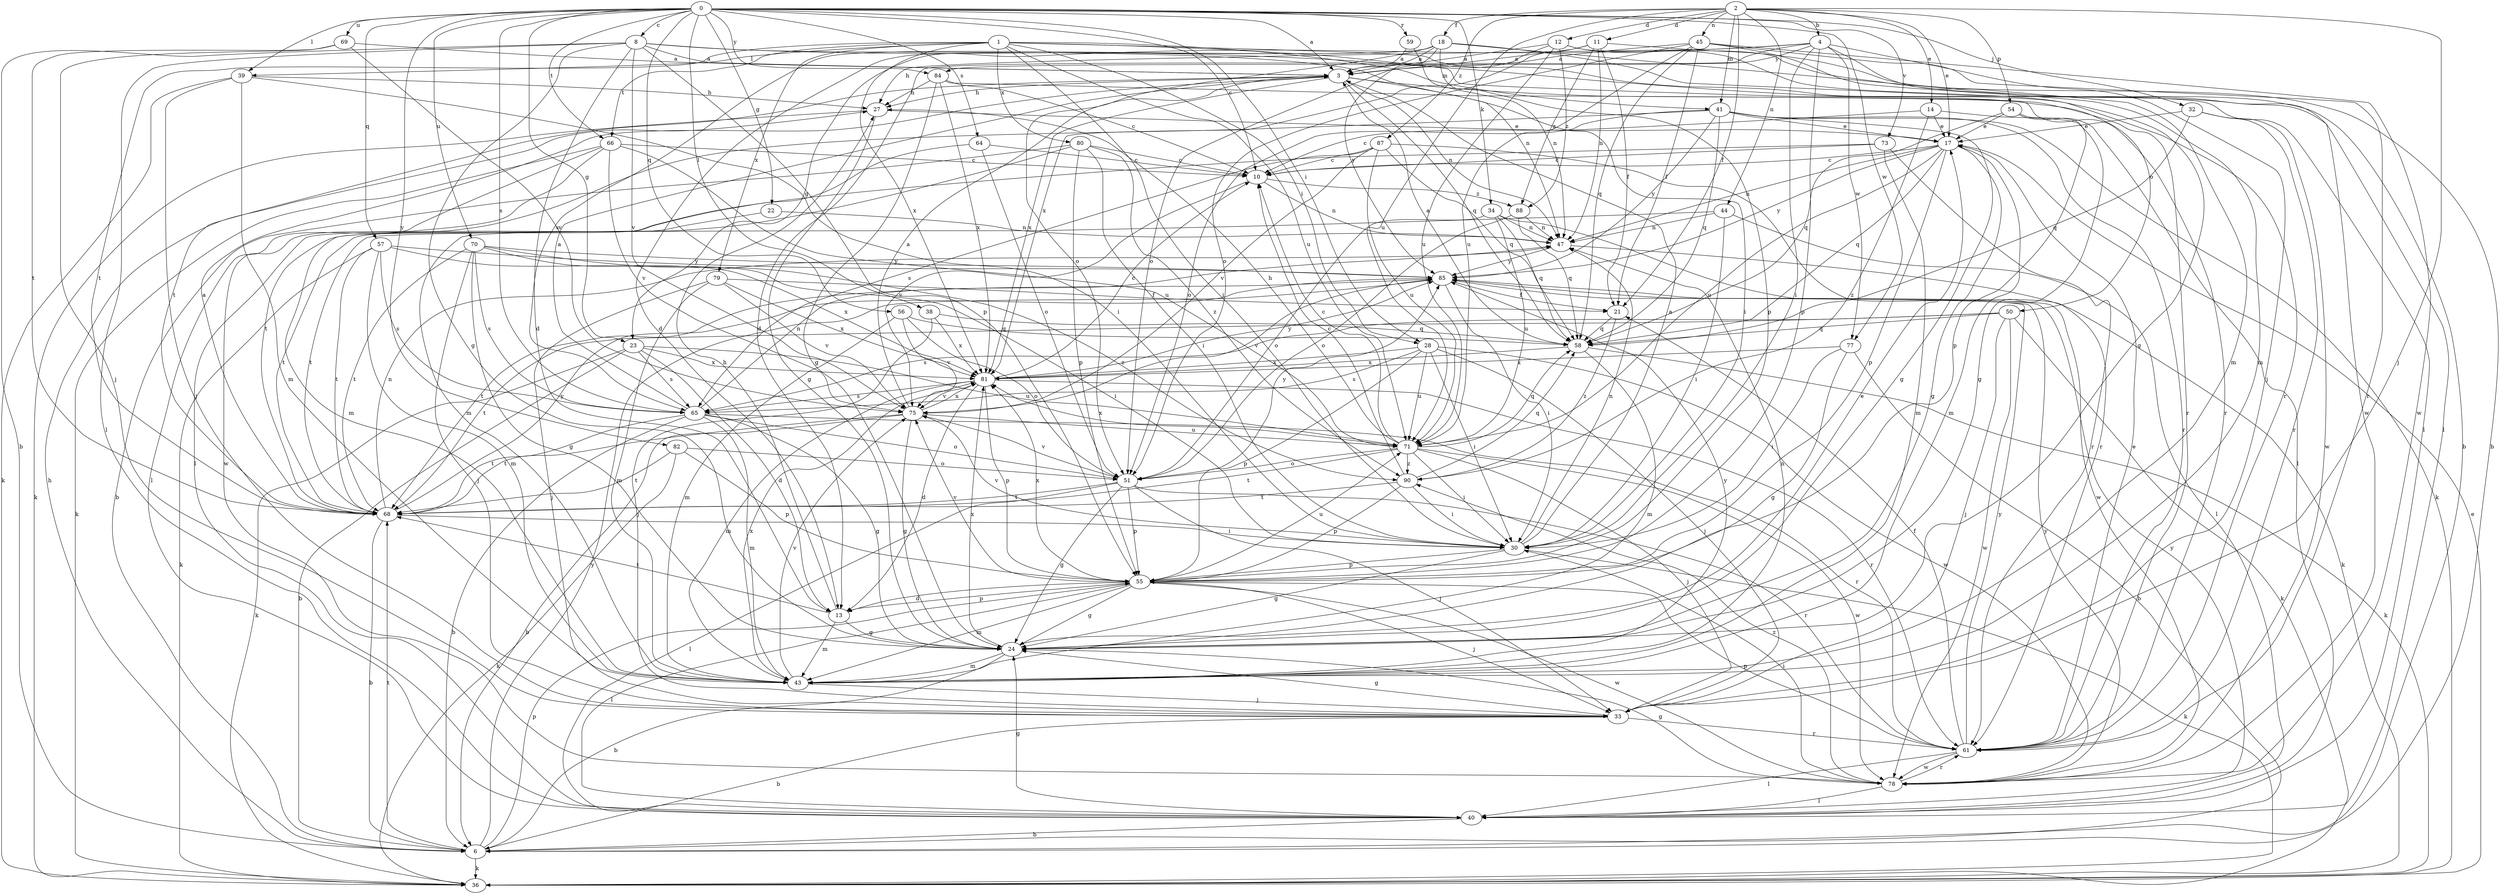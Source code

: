 strict digraph  {
0;
1;
2;
3;
4;
6;
8;
10;
11;
12;
13;
14;
17;
18;
21;
22;
23;
24;
27;
28;
30;
32;
33;
34;
36;
38;
39;
40;
41;
43;
44;
45;
47;
50;
51;
54;
55;
56;
57;
58;
59;
61;
64;
65;
66;
68;
69;
70;
71;
73;
75;
77;
78;
79;
80;
81;
82;
84;
85;
87;
88;
90;
0 -> 3  [label=a];
0 -> 8  [label=c];
0 -> 10  [label=c];
0 -> 22  [label=g];
0 -> 23  [label=g];
0 -> 28  [label=i];
0 -> 32  [label=j];
0 -> 34  [label=k];
0 -> 38  [label=l];
0 -> 39  [label=l];
0 -> 56  [label=q];
0 -> 57  [label=q];
0 -> 59  [label=r];
0 -> 64  [label=s];
0 -> 65  [label=s];
0 -> 66  [label=t];
0 -> 69  [label=u];
0 -> 70  [label=u];
0 -> 73  [label=v];
0 -> 77  [label=w];
0 -> 82  [label=y];
0 -> 84  [label=y];
1 -> 28  [label=i];
1 -> 30  [label=i];
1 -> 39  [label=l];
1 -> 40  [label=l];
1 -> 41  [label=m];
1 -> 50  [label=o];
1 -> 66  [label=t];
1 -> 68  [label=t];
1 -> 71  [label=u];
1 -> 79  [label=x];
1 -> 80  [label=x];
1 -> 81  [label=x];
2 -> 4  [label=b];
2 -> 11  [label=d];
2 -> 12  [label=d];
2 -> 14  [label=e];
2 -> 17  [label=e];
2 -> 18  [label=f];
2 -> 21  [label=f];
2 -> 33  [label=j];
2 -> 41  [label=m];
2 -> 44  [label=n];
2 -> 45  [label=n];
2 -> 54  [label=p];
2 -> 71  [label=u];
2 -> 87  [label=z];
3 -> 27  [label=h];
3 -> 30  [label=i];
3 -> 47  [label=n];
3 -> 58  [label=q];
3 -> 61  [label=r];
3 -> 68  [label=t];
3 -> 81  [label=x];
4 -> 13  [label=d];
4 -> 23  [label=g];
4 -> 27  [label=h];
4 -> 30  [label=i];
4 -> 33  [label=j];
4 -> 43  [label=m];
4 -> 55  [label=p];
4 -> 77  [label=w];
4 -> 84  [label=y];
6 -> 27  [label=h];
6 -> 36  [label=k];
6 -> 55  [label=p];
6 -> 68  [label=t];
6 -> 85  [label=y];
8 -> 3  [label=a];
8 -> 6  [label=b];
8 -> 13  [label=d];
8 -> 24  [label=g];
8 -> 40  [label=l];
8 -> 47  [label=n];
8 -> 55  [label=p];
8 -> 61  [label=r];
8 -> 75  [label=v];
10 -> 47  [label=n];
10 -> 75  [label=v];
10 -> 88  [label=z];
11 -> 3  [label=a];
11 -> 6  [label=b];
11 -> 21  [label=f];
11 -> 47  [label=n];
11 -> 81  [label=x];
11 -> 88  [label=z];
12 -> 3  [label=a];
12 -> 24  [label=g];
12 -> 51  [label=o];
12 -> 71  [label=u];
12 -> 78  [label=w];
12 -> 88  [label=z];
13 -> 24  [label=g];
13 -> 27  [label=h];
13 -> 43  [label=m];
13 -> 55  [label=p];
13 -> 68  [label=t];
14 -> 10  [label=c];
14 -> 17  [label=e];
14 -> 24  [label=g];
14 -> 90  [label=z];
17 -> 10  [label=c];
17 -> 24  [label=g];
17 -> 43  [label=m];
17 -> 47  [label=n];
17 -> 55  [label=p];
17 -> 58  [label=q];
17 -> 71  [label=u];
17 -> 85  [label=y];
18 -> 3  [label=a];
18 -> 6  [label=b];
18 -> 13  [label=d];
18 -> 40  [label=l];
18 -> 51  [label=o];
18 -> 55  [label=p];
18 -> 65  [label=s];
18 -> 85  [label=y];
21 -> 58  [label=q];
21 -> 90  [label=z];
22 -> 47  [label=n];
22 -> 68  [label=t];
23 -> 6  [label=b];
23 -> 13  [label=d];
23 -> 36  [label=k];
23 -> 65  [label=s];
23 -> 71  [label=u];
23 -> 81  [label=x];
24 -> 6  [label=b];
24 -> 17  [label=e];
24 -> 43  [label=m];
24 -> 81  [label=x];
27 -> 17  [label=e];
27 -> 24  [label=g];
27 -> 36  [label=k];
28 -> 30  [label=i];
28 -> 33  [label=j];
28 -> 55  [label=p];
28 -> 65  [label=s];
28 -> 71  [label=u];
28 -> 78  [label=w];
28 -> 81  [label=x];
30 -> 3  [label=a];
30 -> 24  [label=g];
30 -> 36  [label=k];
30 -> 47  [label=n];
30 -> 55  [label=p];
30 -> 75  [label=v];
32 -> 17  [label=e];
32 -> 58  [label=q];
32 -> 61  [label=r];
32 -> 78  [label=w];
33 -> 6  [label=b];
33 -> 24  [label=g];
33 -> 61  [label=r];
34 -> 47  [label=n];
34 -> 51  [label=o];
34 -> 58  [label=q];
34 -> 71  [label=u];
34 -> 78  [label=w];
36 -> 17  [label=e];
38 -> 33  [label=j];
38 -> 58  [label=q];
38 -> 81  [label=x];
39 -> 27  [label=h];
39 -> 30  [label=i];
39 -> 33  [label=j];
39 -> 36  [label=k];
39 -> 43  [label=m];
40 -> 6  [label=b];
40 -> 24  [label=g];
40 -> 85  [label=y];
41 -> 17  [label=e];
41 -> 24  [label=g];
41 -> 36  [label=k];
41 -> 40  [label=l];
41 -> 51  [label=o];
41 -> 58  [label=q];
41 -> 61  [label=r];
41 -> 85  [label=y];
43 -> 33  [label=j];
43 -> 47  [label=n];
43 -> 75  [label=v];
43 -> 81  [label=x];
43 -> 85  [label=y];
44 -> 30  [label=i];
44 -> 40  [label=l];
44 -> 47  [label=n];
44 -> 68  [label=t];
45 -> 3  [label=a];
45 -> 21  [label=f];
45 -> 43  [label=m];
45 -> 51  [label=o];
45 -> 58  [label=q];
45 -> 61  [label=r];
45 -> 71  [label=u];
45 -> 78  [label=w];
47 -> 36  [label=k];
47 -> 85  [label=y];
50 -> 33  [label=j];
50 -> 36  [label=k];
50 -> 58  [label=q];
50 -> 65  [label=s];
50 -> 68  [label=t];
50 -> 78  [label=w];
51 -> 24  [label=g];
51 -> 33  [label=j];
51 -> 40  [label=l];
51 -> 55  [label=p];
51 -> 61  [label=r];
51 -> 68  [label=t];
51 -> 75  [label=v];
51 -> 85  [label=y];
54 -> 17  [label=e];
54 -> 40  [label=l];
54 -> 55  [label=p];
54 -> 58  [label=q];
55 -> 13  [label=d];
55 -> 24  [label=g];
55 -> 33  [label=j];
55 -> 40  [label=l];
55 -> 43  [label=m];
55 -> 71  [label=u];
55 -> 75  [label=v];
55 -> 78  [label=w];
55 -> 81  [label=x];
56 -> 43  [label=m];
56 -> 51  [label=o];
56 -> 58  [label=q];
56 -> 75  [label=v];
57 -> 36  [label=k];
57 -> 43  [label=m];
57 -> 65  [label=s];
57 -> 68  [label=t];
57 -> 81  [label=x];
57 -> 85  [label=y];
58 -> 3  [label=a];
58 -> 36  [label=k];
58 -> 43  [label=m];
58 -> 81  [label=x];
59 -> 3  [label=a];
59 -> 47  [label=n];
61 -> 17  [label=e];
61 -> 21  [label=f];
61 -> 40  [label=l];
61 -> 55  [label=p];
61 -> 78  [label=w];
61 -> 85  [label=y];
64 -> 10  [label=c];
64 -> 43  [label=m];
64 -> 51  [label=o];
65 -> 3  [label=a];
65 -> 6  [label=b];
65 -> 24  [label=g];
65 -> 43  [label=m];
65 -> 47  [label=n];
65 -> 51  [label=o];
65 -> 61  [label=r];
65 -> 68  [label=t];
66 -> 10  [label=c];
66 -> 36  [label=k];
66 -> 40  [label=l];
66 -> 71  [label=u];
66 -> 75  [label=v];
66 -> 78  [label=w];
68 -> 3  [label=a];
68 -> 6  [label=b];
68 -> 30  [label=i];
68 -> 47  [label=n];
68 -> 85  [label=y];
69 -> 3  [label=a];
69 -> 33  [label=j];
69 -> 68  [label=t];
69 -> 75  [label=v];
70 -> 24  [label=g];
70 -> 30  [label=i];
70 -> 33  [label=j];
70 -> 65  [label=s];
70 -> 68  [label=t];
70 -> 85  [label=y];
70 -> 90  [label=z];
71 -> 10  [label=c];
71 -> 27  [label=h];
71 -> 30  [label=i];
71 -> 33  [label=j];
71 -> 51  [label=o];
71 -> 58  [label=q];
71 -> 68  [label=t];
71 -> 78  [label=w];
71 -> 81  [label=x];
71 -> 90  [label=z];
73 -> 10  [label=c];
73 -> 43  [label=m];
73 -> 61  [label=r];
73 -> 68  [label=t];
75 -> 3  [label=a];
75 -> 6  [label=b];
75 -> 24  [label=g];
75 -> 68  [label=t];
75 -> 71  [label=u];
75 -> 81  [label=x];
77 -> 6  [label=b];
77 -> 24  [label=g];
77 -> 30  [label=i];
77 -> 81  [label=x];
78 -> 24  [label=g];
78 -> 30  [label=i];
78 -> 40  [label=l];
78 -> 61  [label=r];
78 -> 85  [label=y];
78 -> 90  [label=z];
79 -> 21  [label=f];
79 -> 33  [label=j];
79 -> 43  [label=m];
79 -> 75  [label=v];
79 -> 81  [label=x];
80 -> 6  [label=b];
80 -> 10  [label=c];
80 -> 30  [label=i];
80 -> 43  [label=m];
80 -> 55  [label=p];
80 -> 90  [label=z];
81 -> 10  [label=c];
81 -> 13  [label=d];
81 -> 43  [label=m];
81 -> 55  [label=p];
81 -> 61  [label=r];
81 -> 65  [label=s];
81 -> 75  [label=v];
81 -> 85  [label=y];
82 -> 36  [label=k];
82 -> 51  [label=o];
82 -> 55  [label=p];
82 -> 68  [label=t];
84 -> 10  [label=c];
84 -> 24  [label=g];
84 -> 27  [label=h];
84 -> 61  [label=r];
84 -> 81  [label=x];
85 -> 21  [label=f];
85 -> 30  [label=i];
85 -> 68  [label=t];
85 -> 75  [label=v];
87 -> 10  [label=c];
87 -> 58  [label=q];
87 -> 61  [label=r];
87 -> 65  [label=s];
87 -> 71  [label=u];
87 -> 75  [label=v];
88 -> 47  [label=n];
88 -> 51  [label=o];
88 -> 58  [label=q];
90 -> 10  [label=c];
90 -> 30  [label=i];
90 -> 55  [label=p];
90 -> 58  [label=q];
90 -> 68  [label=t];
}
